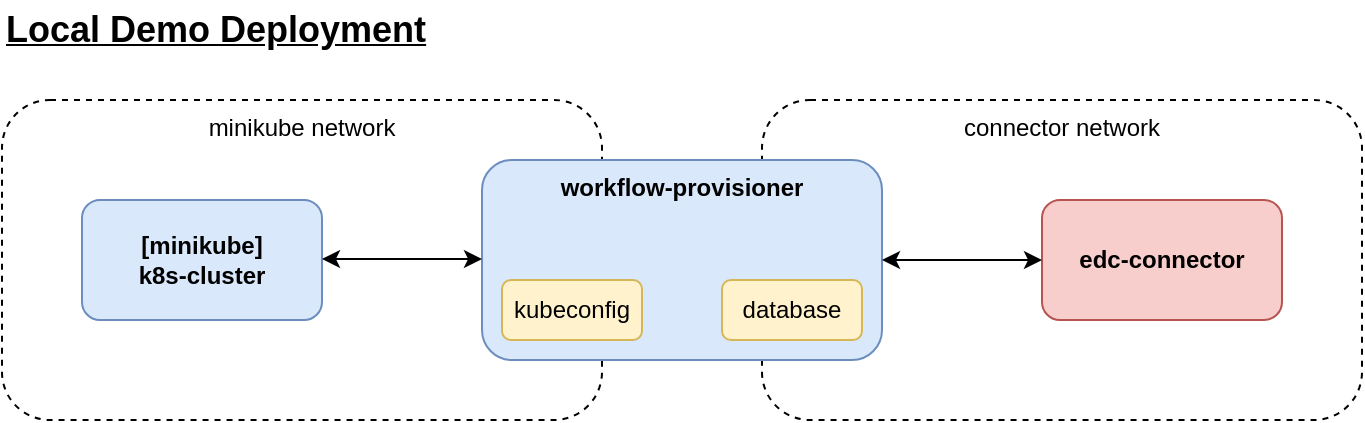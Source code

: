 <mxfile scale="2" border="0">
    <diagram id="FofJFXUCTisTi2Y5DUFA" name="[dev] local demo deployment">
        <mxGraphModel dx="1035" dy="422" grid="1" gridSize="10" guides="1" tooltips="1" connect="1" arrows="1" fold="1" page="1" pageScale="1" pageWidth="850" pageHeight="1100" background="#ffffff" math="0" shadow="0">
            <root>
                <mxCell id="0"/>
                <mxCell id="1" parent="0"/>
                <mxCell id="9" value="connector network" style="rounded=1;whiteSpace=wrap;html=1;fillColor=none;dashed=1;verticalAlign=top;" vertex="1" parent="1">
                    <mxGeometry x="420" y="150" width="300" height="160" as="geometry"/>
                </mxCell>
                <mxCell id="8" value="minikube network" style="rounded=1;whiteSpace=wrap;html=1;fillColor=none;dashed=1;verticalAlign=top;" vertex="1" parent="1">
                    <mxGeometry x="40" y="150" width="300" height="160" as="geometry"/>
                </mxCell>
                <mxCell id="2" value="[minikube]&lt;br&gt;k8s-cluster" style="rounded=1;whiteSpace=wrap;html=1;fillColor=#dae8fc;strokeColor=#6c8ebf;verticalAlign=middle;fontStyle=1;" vertex="1" parent="1">
                    <mxGeometry x="80" y="200" width="120" height="60" as="geometry"/>
                </mxCell>
                <mxCell id="3" value="workflow-provisioner" style="rounded=1;whiteSpace=wrap;html=1;verticalAlign=top;fontStyle=1;fillColor=#dae8fc;strokeColor=#6c8ebf;" vertex="1" parent="1">
                    <mxGeometry x="280" y="180" width="200" height="100" as="geometry"/>
                </mxCell>
                <mxCell id="4" value="edc-connector" style="rounded=1;whiteSpace=wrap;html=1;fillColor=#f8cecc;strokeColor=#b85450;verticalAlign=middle;fontStyle=1;" vertex="1" parent="1">
                    <mxGeometry x="560" y="200" width="120" height="60" as="geometry"/>
                </mxCell>
                <mxCell id="5" value="kubeconfig" style="rounded=1;whiteSpace=wrap;html=1;fillColor=#fff2cc;strokeColor=#d6b656;" vertex="1" parent="1">
                    <mxGeometry x="290" y="240" width="70" height="30" as="geometry"/>
                </mxCell>
                <mxCell id="7" value="database" style="rounded=1;whiteSpace=wrap;html=1;fillColor=#fff2cc;strokeColor=#d6b656;" vertex="1" parent="1">
                    <mxGeometry x="400" y="240" width="70" height="30" as="geometry"/>
                </mxCell>
                <mxCell id="10" value="" style="endArrow=classic;startArrow=classic;html=1;" edge="1" parent="1" target="4">
                    <mxGeometry width="50" height="50" relative="1" as="geometry">
                        <mxPoint x="480" y="230" as="sourcePoint"/>
                        <mxPoint x="450" y="200" as="targetPoint"/>
                    </mxGeometry>
                </mxCell>
                <mxCell id="11" value="" style="endArrow=classic;startArrow=classic;html=1;" edge="1" parent="1">
                    <mxGeometry width="50" height="50" relative="1" as="geometry">
                        <mxPoint x="200" y="229.5" as="sourcePoint"/>
                        <mxPoint x="280" y="229.5" as="targetPoint"/>
                    </mxGeometry>
                </mxCell>
                <mxCell id="12" value="Local Demo Deployment" style="text;html=1;strokeColor=none;fillColor=none;align=left;verticalAlign=middle;rounded=0;fontSize=18;fontStyle=5" vertex="1" parent="1">
                    <mxGeometry x="40" y="100" width="250" height="30" as="geometry"/>
                </mxCell>
            </root>
        </mxGraphModel>
    </diagram>
</mxfile>